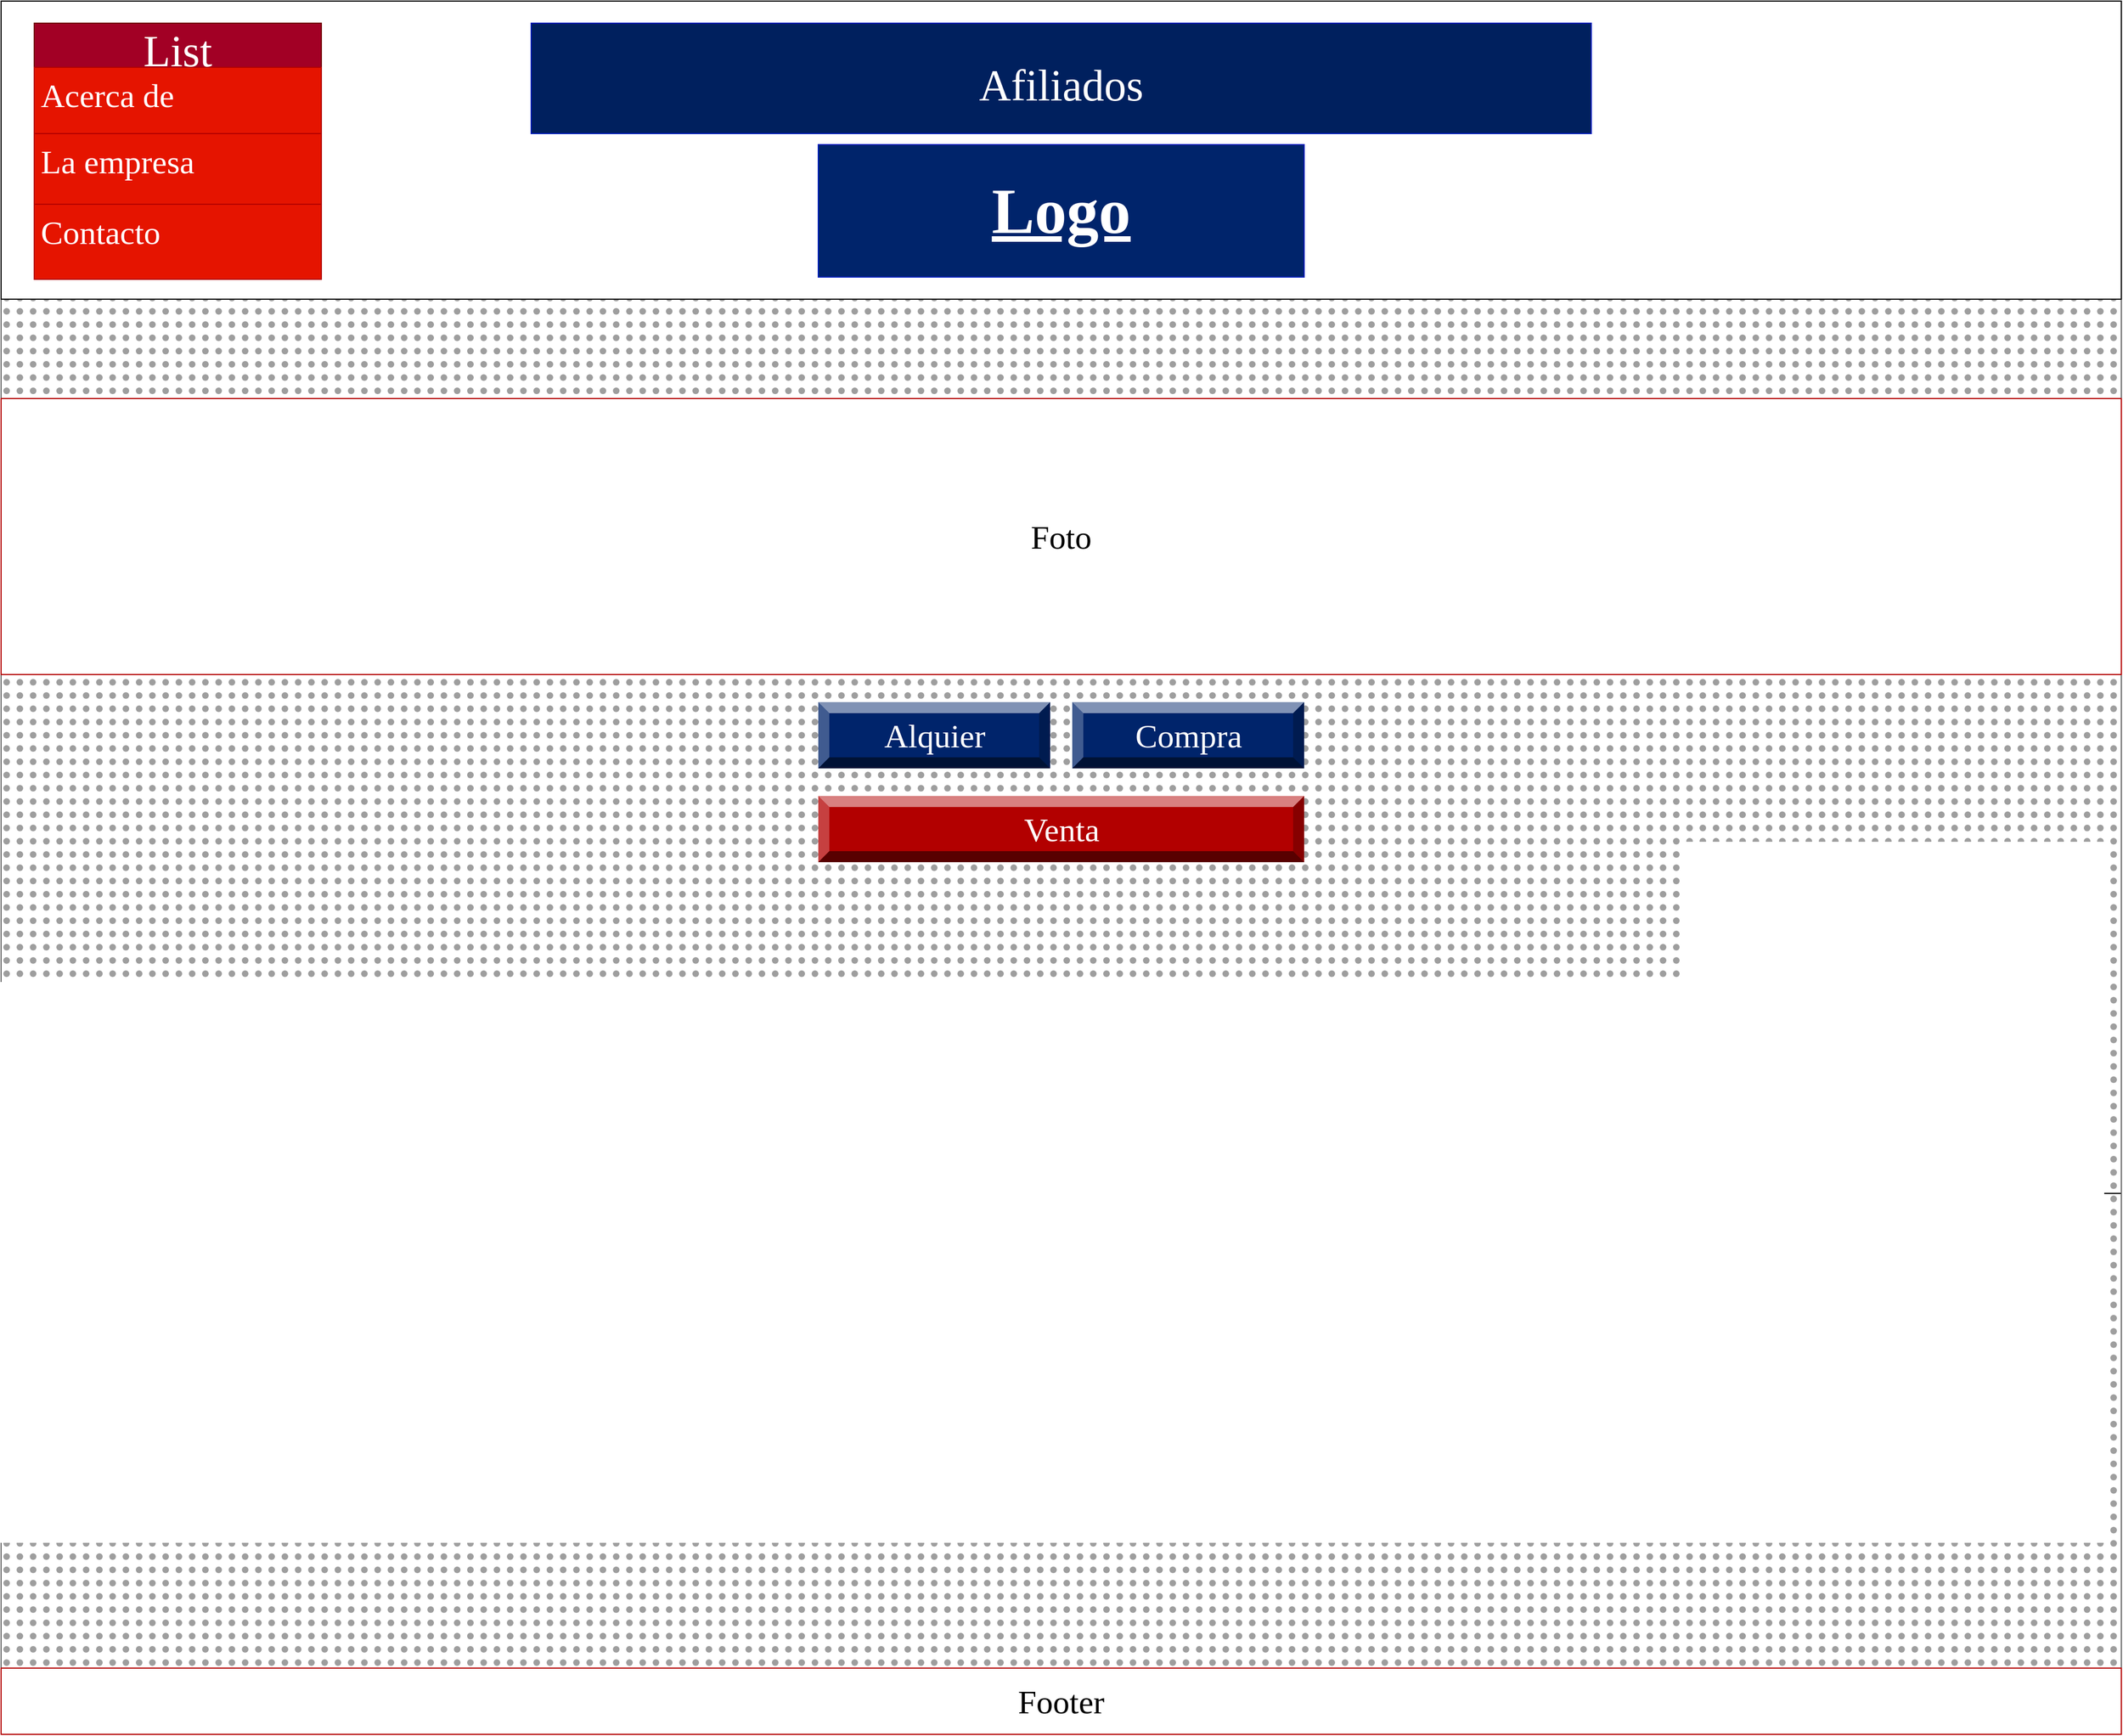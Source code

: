 <mxfile version="20.5.1" type="github">
  <diagram name="Page-1" id="c9db0220-8083-56f3-ca83-edcdcd058819">
    <mxGraphModel dx="5143" dy="1497" grid="1" gridSize="10" guides="1" tooltips="1" connect="1" arrows="1" fold="1" page="1" pageScale="1.5" pageWidth="1600" pageHeight="900" background="#ffffff" math="0" shadow="0">
      <root>
        <mxCell id="0" style=";html=1;" />
        <mxCell id="1" style=";html=1;" parent="0" />
        <mxCell id="Wis09WT77104H0kCQ0BY-11" value="" style="rounded=0;whiteSpace=wrap;html=1;shadow=0;glass=0;sketch=0;fillStyle=solid;strokeColor=default;fontFamily=Times New Roman;fontSize=30;fillColor=default;gradientColor=none;gradientDirection=north;" parent="1" vertex="1">
          <mxGeometry x="-600" y="310" width="1920" height="810" as="geometry" />
        </mxCell>
        <mxCell id="YWLWRJzPZtAssaZeO9F8-3" value="" style="rounded=0;whiteSpace=wrap;html=1;fillColor=#9E9E9E;strokeColor=#666666;gradientColor=none;gradientDirection=north;glass=0;shadow=0;sketch=0;fillStyle=dots;" parent="1" vertex="1">
          <mxGeometry x="-600" y="40" width="1920" height="1520" as="geometry" />
        </mxCell>
        <mxCell id="Wis09WT77104H0kCQ0BY-10" value="" style="rounded=0;whiteSpace=wrap;html=1;shadow=0;glass=0;sketch=0;fontFamily=Times New Roman;fontSize=30;gradientDirection=north;connectable=0;" parent="1" vertex="1">
          <mxGeometry x="-600" y="40" width="1920" height="270" as="geometry" />
        </mxCell>
        <mxCell id="Wis09WT77104H0kCQ0BY-1" value="&lt;h1 style=&quot;font-size: 58px;&quot; align=&quot;justify&quot;&gt;&lt;u&gt;&lt;font face=&quot;Times New Roman&quot;&gt;Logo&lt;/font&gt;&lt;br&gt;&lt;/u&gt;&lt;/h1&gt;" style="rounded=0;whiteSpace=wrap;html=1;fillColor=#00246B;fontColor=#ffffff;strokeColor=#001DBC;gradientColor=none;" parent="1" vertex="1">
          <mxGeometry x="140" y="170" width="440" height="120" as="geometry" />
        </mxCell>
        <mxCell id="Wis09WT77104H0kCQ0BY-2" value="&lt;font style=&quot;font-size: 40px;&quot;&gt;Afiliados&lt;/font&gt;" style="rounded=0;whiteSpace=wrap;html=1;fontFamily=Times New Roman;fontSize=58;fillColor=#00205E;fontColor=#ffffff;strokeColor=#001DBC;gradientColor=none;" parent="1" vertex="1">
          <mxGeometry x="-120" y="60" width="960" height="100" as="geometry" />
        </mxCell>
        <mxCell id="Wis09WT77104H0kCQ0BY-3" value="List" style="swimlane;fontStyle=0;childLayout=stackLayout;horizontal=1;startSize=40;fillColor=#a20025;horizontalStack=0;resizeParent=1;resizeParentMax=0;resizeLast=0;collapsible=1;marginBottom=0;fontFamily=Times New Roman;fontSize=40;strokeColor=#6F0000;fontColor=#ffffff;" parent="1" vertex="1">
          <mxGeometry x="-570" y="60" width="260" height="232" as="geometry" />
        </mxCell>
        <mxCell id="Wis09WT77104H0kCQ0BY-4" value="Acerca de" style="text;strokeColor=#B20000;fillColor=#e51400;align=left;verticalAlign=top;spacingLeft=4;spacingRight=4;overflow=hidden;rotatable=0;points=[[0,0.5],[1,0.5]];portConstraint=eastwest;fontFamily=Times New Roman;fontSize=30;fontColor=#ffffff;" parent="Wis09WT77104H0kCQ0BY-3" vertex="1">
          <mxGeometry y="40" width="260" height="60" as="geometry" />
        </mxCell>
        <mxCell id="Wis09WT77104H0kCQ0BY-5" value="La empresa" style="text;strokeColor=#B20000;fillColor=#e51400;align=left;verticalAlign=top;spacingLeft=4;spacingRight=4;overflow=hidden;rotatable=0;points=[[0,0.5],[1,0.5]];portConstraint=eastwest;fontFamily=Times New Roman;fontSize=30;fontColor=#ffffff;gradientColor=none;shadow=0;" parent="Wis09WT77104H0kCQ0BY-3" vertex="1">
          <mxGeometry y="100" width="260" height="64" as="geometry" />
        </mxCell>
        <mxCell id="Wis09WT77104H0kCQ0BY-6" value="Contacto" style="text;strokeColor=#B20000;fillColor=#e51400;align=left;verticalAlign=top;spacingLeft=4;spacingRight=4;overflow=hidden;rotatable=0;points=[[0,0.5],[1,0.5]];portConstraint=eastwest;fontFamily=Times New Roman;fontSize=30;fontColor=#ffffff;gradientColor=none;" parent="Wis09WT77104H0kCQ0BY-3" vertex="1">
          <mxGeometry y="164" width="260" height="68" as="geometry" />
        </mxCell>
        <mxCell id="Wis09WT77104H0kCQ0BY-12" value="Alquier" style="labelPosition=center;verticalLabelPosition=middle;align=center;html=1;shape=mxgraph.basic.shaded_button;dx=10;fillColor=#00246B;strokeColor=#6F0000;rounded=0;shadow=0;glass=0;sketch=0;fillStyle=solid;fontFamily=Times New Roman;fontSize=30;fontColor=#ffffff;" parent="1" vertex="1">
          <mxGeometry x="140" y="675" width="210" height="60" as="geometry" />
        </mxCell>
        <mxCell id="Wis09WT77104H0kCQ0BY-13" value="Compra" style="labelPosition=center;verticalLabelPosition=middle;align=center;html=1;shape=mxgraph.basic.shaded_button;dx=10;fillColor=#00246B;strokeColor=#6F0000;rounded=0;shadow=0;glass=0;sketch=0;fillStyle=solid;fontFamily=Times New Roman;fontSize=30;fontColor=#ffffff;" parent="1" vertex="1">
          <mxGeometry x="370" y="675" width="210" height="60" as="geometry" />
        </mxCell>
        <mxCell id="Wis09WT77104H0kCQ0BY-14" value="Venta" style="labelPosition=center;verticalLabelPosition=middle;align=center;html=1;shape=mxgraph.basic.shaded_button;dx=10;fillColor=#B20000;strokeColor=#6F0000;rounded=0;shadow=0;glass=0;sketch=0;fillStyle=solid;fontFamily=Times New Roman;fontSize=30;fontColor=#ffffff;" parent="1" vertex="1">
          <mxGeometry x="140" y="760" width="440" height="60" as="geometry" />
        </mxCell>
        <mxCell id="Wis09WT77104H0kCQ0BY-18" value="Foto" style="rounded=0;whiteSpace=wrap;html=1;shadow=0;glass=0;sketch=0;fillStyle=auto;strokeColor=#B20000;fontFamily=Times New Roman;fontSize=30;fillColor=default;gradientColor=none;gradientDirection=south;" parent="1" vertex="1">
          <mxGeometry x="-600" y="400" width="1920" height="250" as="geometry" />
        </mxCell>
        <mxCell id="Wis09WT77104H0kCQ0BY-19" value="&lt;div&gt;Footer&lt;/div&gt;" style="rounded=0;whiteSpace=wrap;html=1;shadow=0;glass=0;sketch=0;fillStyle=auto;strokeColor=#B20000;fontFamily=Times New Roman;fontSize=30;fillColor=default;gradientColor=none;gradientDirection=south;" parent="1" vertex="1">
          <mxGeometry x="-600" y="1550" width="1920" height="60" as="geometry" />
        </mxCell>
      </root>
    </mxGraphModel>
  </diagram>
</mxfile>
